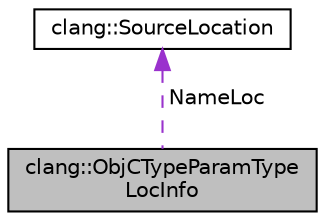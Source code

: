 digraph "clang::ObjCTypeParamTypeLocInfo"
{
 // LATEX_PDF_SIZE
  bgcolor="transparent";
  edge [fontname="Helvetica",fontsize="10",labelfontname="Helvetica",labelfontsize="10"];
  node [fontname="Helvetica",fontsize="10",shape=record];
  Node1 [label="clang::ObjCTypeParamType\lLocInfo",height=0.2,width=0.4,color="black", fillcolor="grey75", style="filled", fontcolor="black",tooltip=" "];
  Node2 -> Node1 [dir="back",color="darkorchid3",fontsize="10",style="dashed",label=" NameLoc" ,fontname="Helvetica"];
  Node2 [label="clang::SourceLocation",height=0.2,width=0.4,color="black",URL="$classclang_1_1SourceLocation.html",tooltip="Encodes a location in the source."];
}
